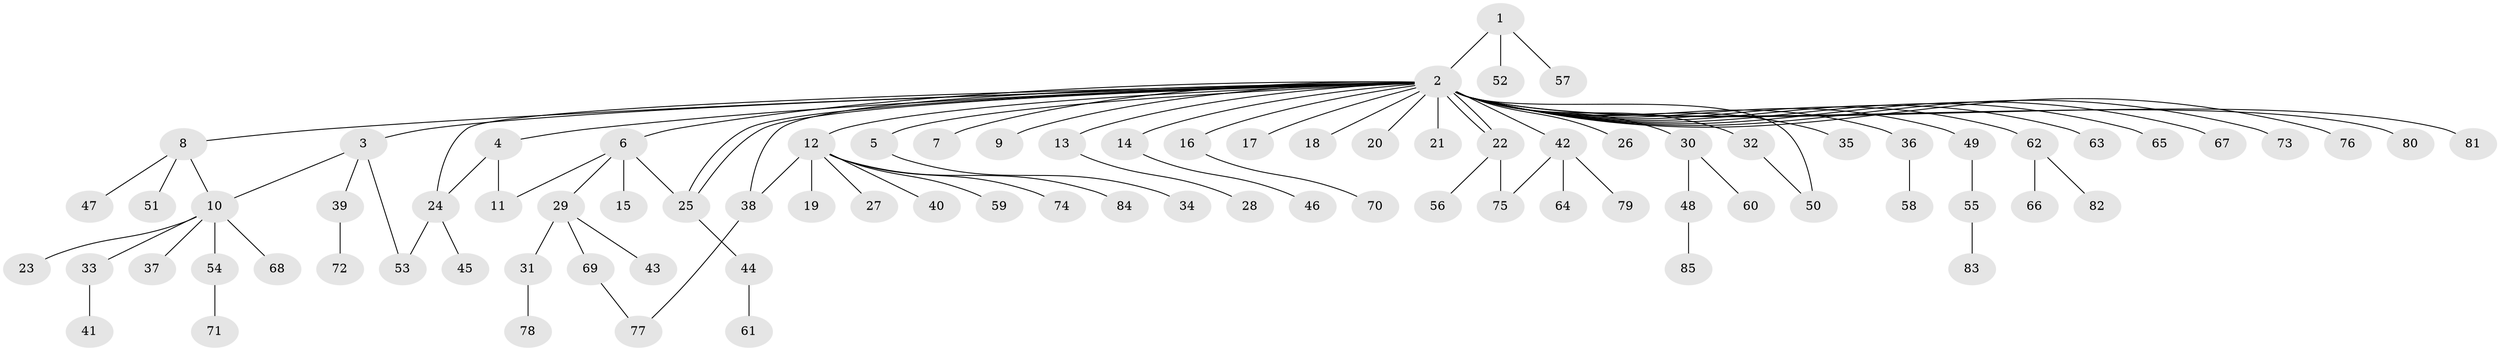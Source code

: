 // Generated by graph-tools (version 1.1) at 2025/50/03/09/25 03:50:01]
// undirected, 85 vertices, 95 edges
graph export_dot {
graph [start="1"]
  node [color=gray90,style=filled];
  1;
  2;
  3;
  4;
  5;
  6;
  7;
  8;
  9;
  10;
  11;
  12;
  13;
  14;
  15;
  16;
  17;
  18;
  19;
  20;
  21;
  22;
  23;
  24;
  25;
  26;
  27;
  28;
  29;
  30;
  31;
  32;
  33;
  34;
  35;
  36;
  37;
  38;
  39;
  40;
  41;
  42;
  43;
  44;
  45;
  46;
  47;
  48;
  49;
  50;
  51;
  52;
  53;
  54;
  55;
  56;
  57;
  58;
  59;
  60;
  61;
  62;
  63;
  64;
  65;
  66;
  67;
  68;
  69;
  70;
  71;
  72;
  73;
  74;
  75;
  76;
  77;
  78;
  79;
  80;
  81;
  82;
  83;
  84;
  85;
  1 -- 2;
  1 -- 52;
  1 -- 57;
  2 -- 3;
  2 -- 4;
  2 -- 5;
  2 -- 6;
  2 -- 7;
  2 -- 8;
  2 -- 9;
  2 -- 12;
  2 -- 13;
  2 -- 14;
  2 -- 16;
  2 -- 17;
  2 -- 18;
  2 -- 20;
  2 -- 21;
  2 -- 22;
  2 -- 22;
  2 -- 24;
  2 -- 25;
  2 -- 25;
  2 -- 26;
  2 -- 30;
  2 -- 32;
  2 -- 35;
  2 -- 36;
  2 -- 38;
  2 -- 42;
  2 -- 49;
  2 -- 50;
  2 -- 62;
  2 -- 63;
  2 -- 65;
  2 -- 67;
  2 -- 73;
  2 -- 76;
  2 -- 80;
  2 -- 81;
  3 -- 10;
  3 -- 39;
  3 -- 53;
  4 -- 11;
  4 -- 24;
  5 -- 34;
  6 -- 11;
  6 -- 15;
  6 -- 25;
  6 -- 29;
  8 -- 10;
  8 -- 47;
  8 -- 51;
  10 -- 23;
  10 -- 33;
  10 -- 37;
  10 -- 54;
  10 -- 68;
  12 -- 19;
  12 -- 27;
  12 -- 38;
  12 -- 40;
  12 -- 59;
  12 -- 74;
  12 -- 84;
  13 -- 28;
  14 -- 46;
  16 -- 70;
  22 -- 56;
  22 -- 75;
  24 -- 45;
  24 -- 53;
  25 -- 44;
  29 -- 31;
  29 -- 43;
  29 -- 69;
  30 -- 48;
  30 -- 60;
  31 -- 78;
  32 -- 50;
  33 -- 41;
  36 -- 58;
  38 -- 77;
  39 -- 72;
  42 -- 64;
  42 -- 75;
  42 -- 79;
  44 -- 61;
  48 -- 85;
  49 -- 55;
  54 -- 71;
  55 -- 83;
  62 -- 66;
  62 -- 82;
  69 -- 77;
}
